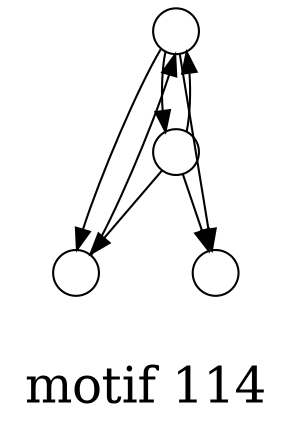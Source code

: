 /*****
motif 114
*****/

digraph G {
  graph [splines=false overlap=false]
  node  [shape=ellipse, width=0.3, height=0.3, label=""]
  0 ;
  1 ;
  2 ;
  3 ;
  0 -> 1;
  0 -> 2;
  0 -> 3;
  1 -> 0;
  1 -> 2;
  1 -> 3;
  2 -> 0;
  label = "\nmotif 114\n";  fontsize=24;
}

